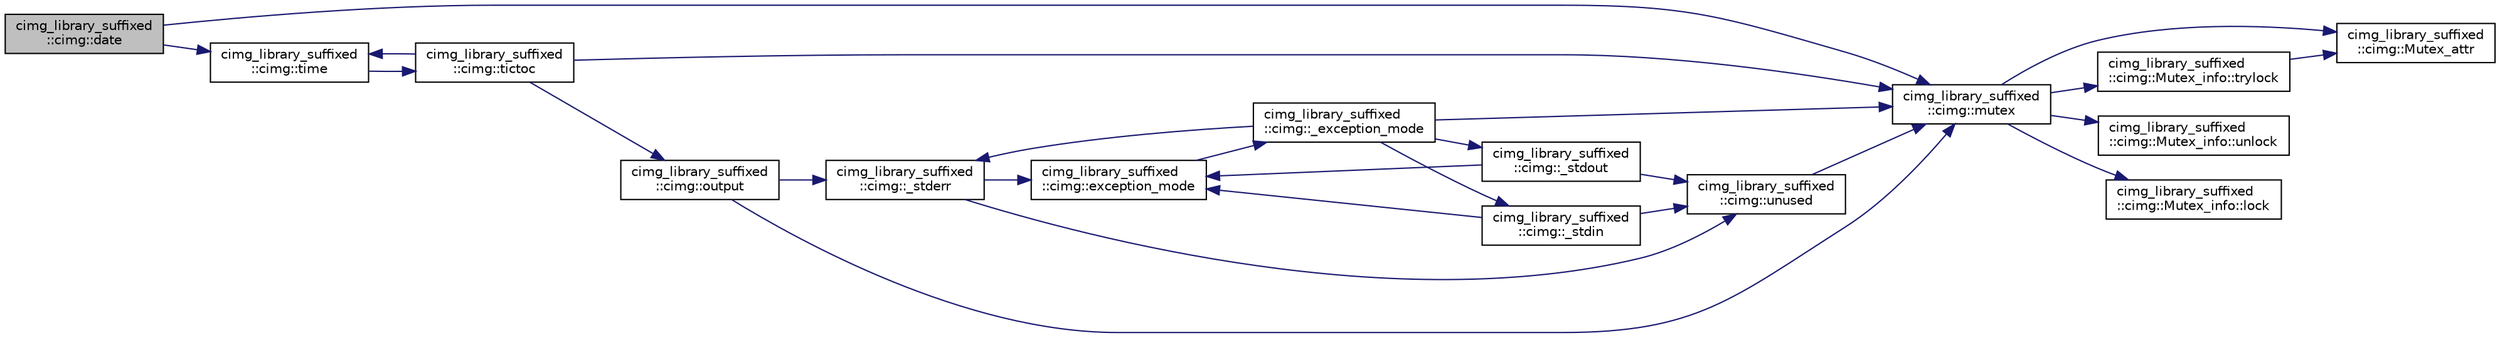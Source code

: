 digraph "cimg_library_suffixed::cimg::date"
{
  edge [fontname="Helvetica",fontsize="10",labelfontname="Helvetica",labelfontsize="10"];
  node [fontname="Helvetica",fontsize="10",shape=record];
  rankdir="LR";
  Node923 [label="cimg_library_suffixed\l::cimg::date",height=0.2,width=0.4,color="black", fillcolor="grey75", style="filled", fontcolor="black"];
  Node923 -> Node924 [color="midnightblue",fontsize="10",style="solid",fontname="Helvetica"];
  Node924 [label="cimg_library_suffixed\l::cimg::mutex",height=0.2,width=0.4,color="black", fillcolor="white", style="filled",URL="$namespacecimg__library__suffixed_1_1cimg.html#a9e739e4b4ac058abfba069466617b914"];
  Node924 -> Node925 [color="midnightblue",fontsize="10",style="solid",fontname="Helvetica"];
  Node925 [label="cimg_library_suffixed\l::cimg::Mutex_attr",height=0.2,width=0.4,color="black", fillcolor="white", style="filled",URL="$namespacecimg__library__suffixed_1_1cimg.html#aa0e1bc96ae6e235dc5b67b8b0a466166"];
  Node924 -> Node926 [color="midnightblue",fontsize="10",style="solid",fontname="Helvetica"];
  Node926 [label="cimg_library_suffixed\l::cimg::Mutex_info::unlock",height=0.2,width=0.4,color="black", fillcolor="white", style="filled",URL="$structcimg__library__suffixed_1_1cimg_1_1_mutex__info.html#afac3fa5f107ad4795fb867050f616555"];
  Node924 -> Node927 [color="midnightblue",fontsize="10",style="solid",fontname="Helvetica"];
  Node927 [label="cimg_library_suffixed\l::cimg::Mutex_info::lock",height=0.2,width=0.4,color="black", fillcolor="white", style="filled",URL="$structcimg__library__suffixed_1_1cimg_1_1_mutex__info.html#a6cc8e26847a1aa649febed03d70182e7"];
  Node924 -> Node928 [color="midnightblue",fontsize="10",style="solid",fontname="Helvetica"];
  Node928 [label="cimg_library_suffixed\l::cimg::Mutex_info::trylock",height=0.2,width=0.4,color="black", fillcolor="white", style="filled",URL="$structcimg__library__suffixed_1_1cimg_1_1_mutex__info.html#a9bf4ed1e1dfe6f28fa6250cd04f3c900"];
  Node928 -> Node925 [color="midnightblue",fontsize="10",style="solid",fontname="Helvetica"];
  Node923 -> Node929 [color="midnightblue",fontsize="10",style="solid",fontname="Helvetica"];
  Node929 [label="cimg_library_suffixed\l::cimg::time",height=0.2,width=0.4,color="black", fillcolor="white", style="filled",URL="$namespacecimg__library__suffixed_1_1cimg.html#a71a3c7b37befc7a4313dfcdd80271bce",tooltip="Return the value of a system timer, with a millisecond precision. "];
  Node929 -> Node930 [color="midnightblue",fontsize="10",style="solid",fontname="Helvetica"];
  Node930 [label="cimg_library_suffixed\l::cimg::tictoc",height=0.2,width=0.4,color="black", fillcolor="white", style="filled",URL="$namespacecimg__library__suffixed_1_1cimg.html#ab47e3a7718b582df77725470f3824eb4"];
  Node930 -> Node924 [color="midnightblue",fontsize="10",style="solid",fontname="Helvetica"];
  Node930 -> Node929 [color="midnightblue",fontsize="10",style="solid",fontname="Helvetica"];
  Node930 -> Node931 [color="midnightblue",fontsize="10",style="solid",fontname="Helvetica"];
  Node931 [label="cimg_library_suffixed\l::cimg::output",height=0.2,width=0.4,color="black", fillcolor="white", style="filled",URL="$namespacecimg__library__suffixed_1_1cimg.html#ada686776cc71803df391eea79cd1b3e5",tooltip="Get/set default output stream for the  library messages. "];
  Node931 -> Node924 [color="midnightblue",fontsize="10",style="solid",fontname="Helvetica"];
  Node931 -> Node932 [color="midnightblue",fontsize="10",style="solid",fontname="Helvetica"];
  Node932 [label="cimg_library_suffixed\l::cimg::_stderr",height=0.2,width=0.4,color="black", fillcolor="white", style="filled",URL="$namespacecimg__library__suffixed_1_1cimg.html#aab8db7528c32a8fd3a3dc471e662782e"];
  Node932 -> Node933 [color="midnightblue",fontsize="10",style="solid",fontname="Helvetica"];
  Node933 [label="cimg_library_suffixed\l::cimg::unused",height=0.2,width=0.4,color="black", fillcolor="white", style="filled",URL="$namespacecimg__library__suffixed_1_1cimg.html#a79aef0cbcf66ceb71c2b74cb66b4deb2",tooltip="Avoid warning messages due to unused parameters. Do nothing actually. "];
  Node933 -> Node924 [color="midnightblue",fontsize="10",style="solid",fontname="Helvetica"];
  Node932 -> Node934 [color="midnightblue",fontsize="10",style="solid",fontname="Helvetica"];
  Node934 [label="cimg_library_suffixed\l::cimg::exception_mode",height=0.2,width=0.4,color="black", fillcolor="white", style="filled",URL="$namespacecimg__library__suffixed_1_1cimg.html#aeafab144366eddd11360f32f468fa4af",tooltip="Set current  exception mode. "];
  Node934 -> Node935 [color="midnightblue",fontsize="10",style="solid",fontname="Helvetica"];
  Node935 [label="cimg_library_suffixed\l::cimg::_exception_mode",height=0.2,width=0.4,color="black", fillcolor="white", style="filled",URL="$namespacecimg__library__suffixed_1_1cimg.html#a6c578f866de2be9be7e385d693c758c8"];
  Node935 -> Node924 [color="midnightblue",fontsize="10",style="solid",fontname="Helvetica"];
  Node935 -> Node936 [color="midnightblue",fontsize="10",style="solid",fontname="Helvetica"];
  Node936 [label="cimg_library_suffixed\l::cimg::_stdin",height=0.2,width=0.4,color="black", fillcolor="white", style="filled",URL="$namespacecimg__library__suffixed_1_1cimg.html#a01a3b743897290604513ea6d847c9886"];
  Node936 -> Node933 [color="midnightblue",fontsize="10",style="solid",fontname="Helvetica"];
  Node936 -> Node934 [color="midnightblue",fontsize="10",style="solid",fontname="Helvetica"];
  Node935 -> Node937 [color="midnightblue",fontsize="10",style="solid",fontname="Helvetica"];
  Node937 [label="cimg_library_suffixed\l::cimg::_stdout",height=0.2,width=0.4,color="black", fillcolor="white", style="filled",URL="$namespacecimg__library__suffixed_1_1cimg.html#a493220746e5df3466568bd7862825008"];
  Node937 -> Node933 [color="midnightblue",fontsize="10",style="solid",fontname="Helvetica"];
  Node937 -> Node934 [color="midnightblue",fontsize="10",style="solid",fontname="Helvetica"];
  Node935 -> Node932 [color="midnightblue",fontsize="10",style="solid",fontname="Helvetica"];
}
